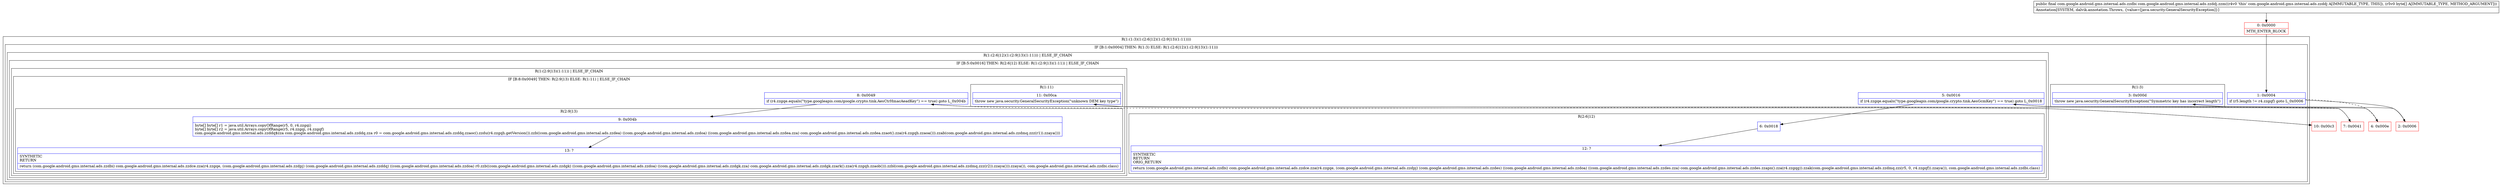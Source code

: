 digraph "CFG forcom.google.android.gms.internal.ads.zzddj.zzm([B)Lcom\/google\/android\/gms\/internal\/ads\/zzdbi;" {
subgraph cluster_Region_1794612926 {
label = "R(1:(1:3)(1:(2:6|12)(1:(2:9|13)(1:11))))";
node [shape=record,color=blue];
subgraph cluster_IfRegion_1598227994 {
label = "IF [B:1:0x0004] THEN: R(1:3) ELSE: R(1:(2:6|12)(1:(2:9|13)(1:11)))";
node [shape=record,color=blue];
Node_1 [shape=record,label="{1\:\ 0x0004|if (r5.length != r4.zzgqf) goto L_0x0006\l}"];
subgraph cluster_Region_1368086576 {
label = "R(1:3)";
node [shape=record,color=blue];
Node_3 [shape=record,label="{3\:\ 0x000d|throw new java.security.GeneralSecurityException(\"Symmetric key has incorrect length\")\l}"];
}
subgraph cluster_Region_950768722 {
label = "R(1:(2:6|12)(1:(2:9|13)(1:11))) | ELSE_IF_CHAIN\l";
node [shape=record,color=blue];
subgraph cluster_IfRegion_1853878167 {
label = "IF [B:5:0x0016] THEN: R(2:6|12) ELSE: R(1:(2:9|13)(1:11)) | ELSE_IF_CHAIN\l";
node [shape=record,color=blue];
Node_5 [shape=record,label="{5\:\ 0x0016|if (r4.zzgqe.equals(\"type.googleapis.com\/google.crypto.tink.AesGcmKey\") == true) goto L_0x0018\l}"];
subgraph cluster_Region_701187988 {
label = "R(2:6|12)";
node [shape=record,color=blue];
Node_6 [shape=record,label="{6\:\ 0x0018}"];
Node_12 [shape=record,label="{12\:\ ?|SYNTHETIC\lRETURN\lORIG_RETURN\l|return (com.google.android.gms.internal.ads.zzdbi) com.google.android.gms.internal.ads.zzdce.zza(r4.zzgqe, (com.google.android.gms.internal.ads.zzdpj) (com.google.android.gms.internal.ads.zzdes) ((com.google.android.gms.internal.ads.zzdoa) ((com.google.android.gms.internal.ads.zzdes.zza) com.google.android.gms.internal.ads.zzdes.zzapn().zza(r4.zzgqg)).zzak(com.google.android.gms.internal.ads.zzdmq.zzi(r5, 0, r4.zzgqf)).zzaya()), com.google.android.gms.internal.ads.zzdbi.class)\l}"];
}
subgraph cluster_Region_571129925 {
label = "R(1:(2:9|13)(1:11)) | ELSE_IF_CHAIN\l";
node [shape=record,color=blue];
subgraph cluster_IfRegion_1189595474 {
label = "IF [B:8:0x0049] THEN: R(2:9|13) ELSE: R(1:11) | ELSE_IF_CHAIN\l";
node [shape=record,color=blue];
Node_8 [shape=record,label="{8\:\ 0x0049|if (r4.zzgqe.equals(\"type.googleapis.com\/google.crypto.tink.AesCtrHmacAeadKey\") == true) goto L_0x004b\l}"];
subgraph cluster_Region_671850580 {
label = "R(2:9|13)";
node [shape=record,color=blue];
Node_9 [shape=record,label="{9\:\ 0x004b|byte[] byte[] r1 = java.util.Arrays.copyOfRange(r5, 0, r4.zzgqi)\lbyte[] byte[] r2 = java.util.Arrays.copyOfRange(r5, r4.zzgqi, r4.zzgqf)\lcom.google.android.gms.internal.ads.zzddq$zza com.google.android.gms.internal.ads.zzddq.zza r0 = com.google.android.gms.internal.ads.zzddq.zzaoc().zzdu(r4.zzgqh.getVersion()).zzb((com.google.android.gms.internal.ads.zzdea) ((com.google.android.gms.internal.ads.zzdoa) ((com.google.android.gms.internal.ads.zzdea.zza) com.google.android.gms.internal.ads.zzdea.zzaot().zza(r4.zzgqh.zzaoa())).zzab(com.google.android.gms.internal.ads.zzdmq.zzz(r1)).zzaya()))\l}"];
Node_13 [shape=record,label="{13\:\ ?|SYNTHETIC\lRETURN\l|return (com.google.android.gms.internal.ads.zzdbi) com.google.android.gms.internal.ads.zzdce.zza(r4.zzgqe, (com.google.android.gms.internal.ads.zzdpj) (com.google.android.gms.internal.ads.zzddq) ((com.google.android.gms.internal.ads.zzdoa) r0.zzb((com.google.android.gms.internal.ads.zzdgk) ((com.google.android.gms.internal.ads.zzdoa) ((com.google.android.gms.internal.ads.zzdgk.zza) com.google.android.gms.internal.ads.zzdgk.zzark().zza(r4.zzgqh.zzaob())).zzbl(com.google.android.gms.internal.ads.zzdmq.zzz(r2)).zzaya())).zzaya()), com.google.android.gms.internal.ads.zzdbi.class)\l}"];
}
subgraph cluster_Region_1467319630 {
label = "R(1:11)";
node [shape=record,color=blue];
Node_11 [shape=record,label="{11\:\ 0x00ca|throw new java.security.GeneralSecurityException(\"unknown DEM key type\")\l}"];
}
}
}
}
}
}
}
Node_0 [shape=record,color=red,label="{0\:\ 0x0000|MTH_ENTER_BLOCK\l}"];
Node_2 [shape=record,color=red,label="{2\:\ 0x0006}"];
Node_4 [shape=record,color=red,label="{4\:\ 0x000e}"];
Node_7 [shape=record,color=red,label="{7\:\ 0x0041}"];
Node_10 [shape=record,color=red,label="{10\:\ 0x00c3}"];
MethodNode[shape=record,label="{public final com.google.android.gms.internal.ads.zzdbi com.google.android.gms.internal.ads.zzddj.zzm((r4v0 'this' com.google.android.gms.internal.ads.zzddj A[IMMUTABLE_TYPE, THIS]), (r5v0 byte[] A[IMMUTABLE_TYPE, METHOD_ARGUMENT]))  | Annotation[SYSTEM, dalvik.annotation.Throws, \{value=[java.security.GeneralSecurityException]\}]\l}"];
MethodNode -> Node_0;
Node_1 -> Node_2;
Node_1 -> Node_4[style=dashed];
Node_5 -> Node_6;
Node_5 -> Node_7[style=dashed];
Node_6 -> Node_12;
Node_8 -> Node_9;
Node_8 -> Node_10[style=dashed];
Node_9 -> Node_13;
Node_0 -> Node_1;
Node_2 -> Node_3;
Node_4 -> Node_5;
Node_7 -> Node_8;
Node_10 -> Node_11;
}

